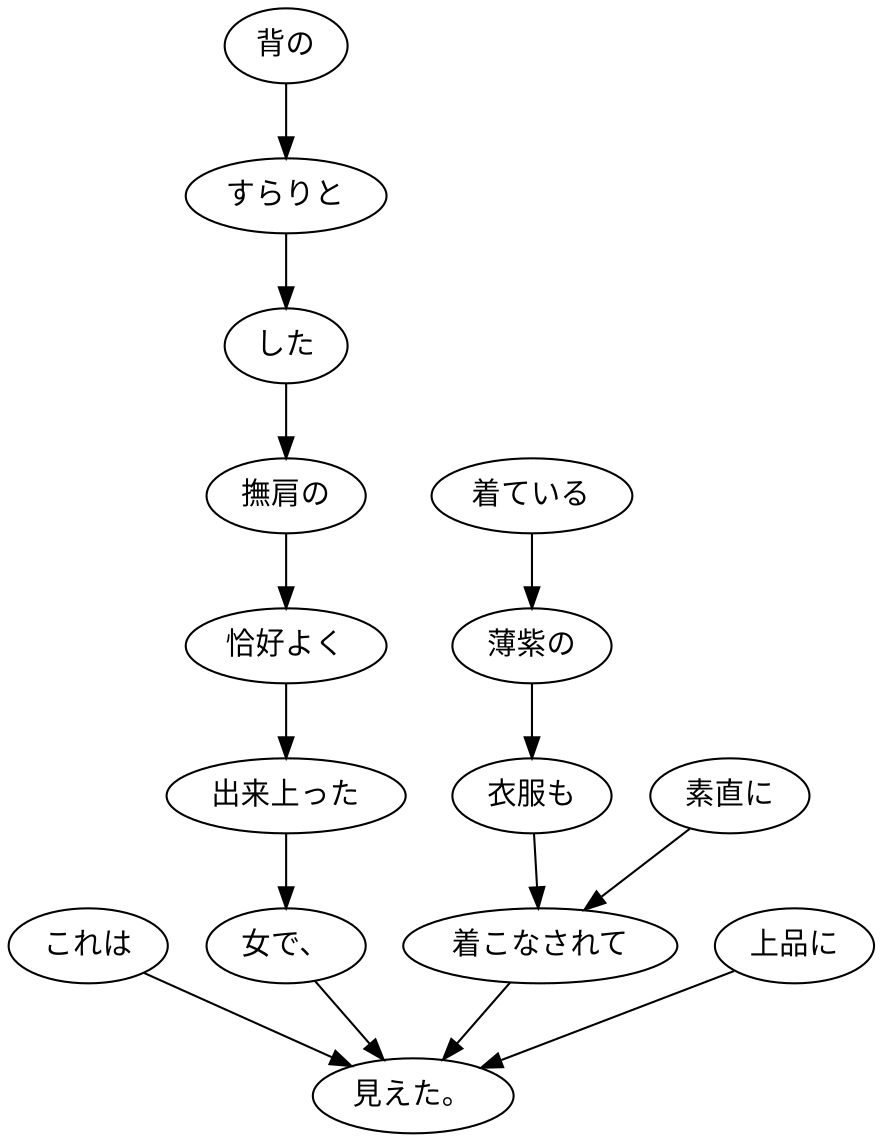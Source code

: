 digraph graph483 {
	node0 [label="これは"];
	node1 [label="背の"];
	node2 [label="すらりと"];
	node3 [label="した"];
	node4 [label="撫肩の"];
	node5 [label="恰好よく"];
	node6 [label="出来上った"];
	node7 [label="女で、"];
	node8 [label="着ている"];
	node9 [label="薄紫の"];
	node10 [label="衣服も"];
	node11 [label="素直に"];
	node12 [label="着こなされて"];
	node13 [label="上品に"];
	node14 [label="見えた。"];
	node0 -> node14;
	node1 -> node2;
	node2 -> node3;
	node3 -> node4;
	node4 -> node5;
	node5 -> node6;
	node6 -> node7;
	node7 -> node14;
	node8 -> node9;
	node9 -> node10;
	node10 -> node12;
	node11 -> node12;
	node12 -> node14;
	node13 -> node14;
}
